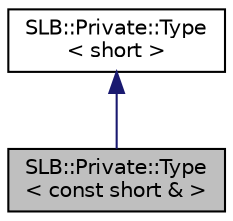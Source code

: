digraph "SLB::Private::Type&lt; const short &amp; &gt;"
{
  edge [fontname="Helvetica",fontsize="10",labelfontname="Helvetica",labelfontsize="10"];
  node [fontname="Helvetica",fontsize="10",shape=record];
  Node1 [label="SLB::Private::Type\l\< const short & \>",height=0.2,width=0.4,color="black", fillcolor="grey75", style="filled", fontcolor="black"];
  Node2 -> Node1 [dir="back",color="midnightblue",fontsize="10",style="solid",fontname="Helvetica"];
  Node2 [label="SLB::Private::Type\l\< short \>",height=0.2,width=0.4,color="black", fillcolor="white", style="filled",URL="$structSLB_1_1Private_1_1Type_3_01short_01_4.html"];
}
